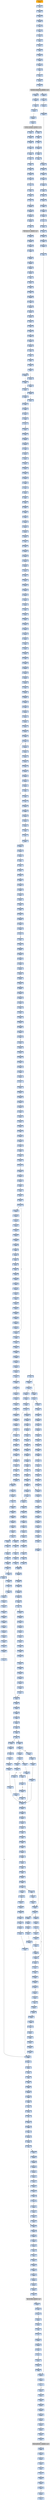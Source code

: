 strict digraph G {
	graph [bgcolor=transparent,
		name=G
	];
	node [color=lightsteelblue,
		fillcolor=lightsteelblue,
		shape=rectangle,
		style=filled
	];
	"0x00427276"	[label="0x00427276
je"];
	"0x00427389"	[label="0x00427389
movl"];
	"0x00427276" -> "0x00427389"	[color="#000000",
		label=T];
	"0x00427866"	[label="0x00427866
movb"];
	"0x00427869"	[label="0x00427869
movl"];
	"0x00427866" -> "0x00427869"	[color="#000000"];
	"0x00427001"	[color=lightgrey,
		fillcolor=orange,
		label="0x00427001
pusha"];
	"0x00427002"	[label="0x00427002
call"];
	"0x00427001" -> "0x00427002"	[color="#000000"];
	"0x004279c7"	[label="0x004279c7
movl"];
	"0x004279c9"	[label="0x004279c9
movl"];
	"0x004279c7" -> "0x004279c9"	[color="#000000"];
	"0x004271a8"	[label="0x004271a8
movl"];
	"0x004271ae"	[label="0x004271ae
orl"];
	"0x004271a8" -> "0x004271ae"	[color="#000000"];
	"0x0042797a"	[label="0x0042797a
andl"];
	"0x0042797f"	[label="0x0042797f
movl"];
	"0x0042797a" -> "0x0042797f"	[color="#000000"];
	"0x004270f1"	[label="0x004270f1
pushl"];
	"0x004270f7"	[label="0x004270f7
pushl"];
	"0x004270f1" -> "0x004270f7"	[color="#000000"];
	"0x00427056"	[label="0x00427056
movb"];
	"0x00427058"	[label="0x00427058
scasb"];
	"0x00427056" -> "0x00427058"	[color="#000000"];
	"0x00427a4e"	[label="0x00427a4e
jmp"];
	"0x00427a58"	[label="0x00427a58
movl"];
	"0x00427a4e" -> "0x00427a58"	[color="#000000"];
	"0x004279b0"	[label="0x004279b0
pushl"];
	"0x004279b1"	[label="0x004279b1
pushl"];
	"0x004279b0" -> "0x004279b1"	[color="#000000"];
	"0x00427ba2"	[label="0x00427ba2
leal"];
	"0x00427ba8"	[label="0x00427ba8
leal"];
	"0x00427ba2" -> "0x00427ba8"	[color="#000000"];
	"0x00427983"	[label="0x00427983
movl"];
	"0x00427986"	[label="0x00427986
xorl"];
	"0x00427983" -> "0x00427986"	[color="#000000"];
	"0x00427f70"	[label="0x00427f70
cmpl"];
	"0x00427f74"	[label="0x00427f74
jb"];
	"0x00427f70" -> "0x00427f74"	[color="#000000"];
	"0x0042788e"	[label="0x0042788e
movl"];
	"0x00427892"	[label="0x00427892
movl"];
	"0x0042788e" -> "0x00427892"	[color="#000000"];
	"0x00427ebc"	[label="0x00427ebc
andl"];
	"0x00427ec1"	[label="0x00427ec1
addl"];
	"0x00427ebc" -> "0x00427ec1"	[color="#000000"];
	"0x00427994"	[label="0x00427994
movl"];
	"0x00427996"	[label="0x00427996
movl"];
	"0x00427994" -> "0x00427996"	[color="#000000"];
	"0x0042793d"	[label="0x0042793d
jge"];
	"0x00427943"	[label="0x00427943
cmpl"];
	"0x0042793d" -> "0x00427943"	[color="#000000",
		label=F];
	"0x0042780a"	[label="0x0042780a
popl"];
	"0x0042780b"	[label="0x0042780b
popl"];
	"0x0042780a" -> "0x0042780b"	[color="#000000"];
	"0x004278c7"	[label="0x004278c7
addl"];
	"0x004278c9"	[label="0x004278c9
cmpl"];
	"0x004278c7" -> "0x004278c9"	[color="#000000"];
	"0x004277ad"	[label="0x004277ad
pushl"];
	"0x004277ae"	[label="0x004277ae
cmpl"];
	"0x004277ad" -> "0x004277ae"	[color="#000000"];
	"0x004279de"	[label="0x004279de
addl"];
	"0x004279e1"	[label="0x004279e1
movl"];
	"0x004279de" -> "0x004279e1"	[color="#000000"];
	"0x00427264"	[label="0x00427264
movl"];
	"0x00427269"	[label="0x00427269
movl"];
	"0x00427264" -> "0x00427269"	[color="#000000"];
	"0x00427042"	[label="0x00427042
movl"];
	"0x00427048"	[label="0x00427048
movl"];
	"0x00427042" -> "0x00427048"	[color="#000000"];
	"0x00427249"	[label="0x00427249
movl"];
	"0x0042724f"	[label="0x0042724f
orl"];
	"0x00427249" -> "0x0042724f"	[color="#000000"];
	"0x00427e65"	[label="0x00427e65
jae"];
	"0x00427e67"	[label="0x00427e67
movl"];
	"0x00427e65" -> "0x00427e67"	[color="#000000",
		label=F];
	"0x00427e6a"	[label="0x00427e6a
movl"];
	"0x00427e6d"	[label="0x00427e6d
movl"];
	"0x00427e6a" -> "0x00427e6d"	[color="#000000"];
	"0x004279d3"	[label="0x004279d3
andl"];
	"0x004279d9"	[label="0x004279d9
orl"];
	"0x004279d3" -> "0x004279d9"	[color="#000000"];
	"0x00427cb2"	[label="0x00427cb2
movb"];
	"0x00427cb9"	[label="0x00427cb9
xorl"];
	"0x00427cb2" -> "0x00427cb9"	[color="#000000"];
	"0x004277a7"	[label="0x004277a7
pushl"];
	"0x004277a8"	[label="0x004277a8
movl"];
	"0x004277a7" -> "0x004277a8"	[color="#000000"];
	"0x00427a3d"	[label="0x00427a3d
movl"];
	"0x00427a42"	[label="0x00427a42
jmp"];
	"0x00427a3d" -> "0x00427a42"	[color="#000000"];
	"0x004278d3"	[label="0x004278d3
jl"];
	"0x004278d5"	[label="0x004278d5
movl"];
	"0x004278d3" -> "0x004278d5"	[color="#000000",
		label=F];
	"0x00427922"	[label="0x00427922
movl"];
	"0x004278d3" -> "0x00427922"	[color="#000000",
		label=T];
	"0x00427155"	[label="0x00427155
jmp"];
	"0x0042715f"	[label="0x0042715f
movl"];
	"0x00427155" -> "0x0042715f"	[color="#000000"];
	"0x00427eee"	[label="0x00427eee
andl"];
	"0x00427ef3"	[label="0x00427ef3
shrl"];
	"0x00427eee" -> "0x00427ef3"	[color="#000000"];
	"0x00427a44"	[label="0x00427a44
cmpl"];
	"0x00427a47"	[label="0x00427a47
jae"];
	"0x00427a44" -> "0x00427a47"	[color="#000000"];
	"0x00427ee2"	[label="0x00427ee2
shrl"];
	"0x00427ee4"	[label="0x00427ee4
movl"];
	"0x00427ee2" -> "0x00427ee4"	[color="#000000"];
	"0x00427ea2"	[label="0x00427ea2
movl"];
	"0x00427ea5"	[label="0x00427ea5
movl"];
	"0x00427ea2" -> "0x00427ea5"	[color="#000000"];
	"0x00427cd4"	[label="0x00427cd4
movl"];
	"0x00427cda"	[label="0x00427cda
leal"];
	"0x00427cd4" -> "0x00427cda"	[color="#000000"];
	"0x00427416"	[label="0x00427416
jne"];
	"0x00427420"	[label="0x00427420
pushl"];
	"0x00427416" -> "0x00427420"	[color="#000000",
		label=T];
	"0x00427ede"	[label="0x00427ede
subl"];
	"0x00427ee0"	[label="0x00427ee0
addl"];
	"0x00427ede" -> "0x00427ee0"	[color="#000000"];
	"0x00427243"	[label="0x00427243
movl"];
	"0x00427243" -> "0x00427249"	[color="#000000"];
	"0x004277a5"	[label="0x004277a5
movl"];
	"0x004277a5" -> "0x004277a7"	[color="#000000"];
	"0x00427873"	[label="0x00427873
cmpl"];
	"0x00427875"	[label="0x00427875
movl"];
	"0x00427873" -> "0x00427875"	[color="#000000"];
	"0x00427e9c"	[label="0x00427e9c
cmpl"];
	"0x00427ea0"	[label="0x00427ea0
jb"];
	"0x00427e9c" -> "0x00427ea0"	[color="#000000"];
	"0x00427365"	[label="0x00427365
movl"];
	"0x00427367"	[label="0x00427367
addl"];
	"0x00427365" -> "0x00427367"	[color="#000000"];
	"0x00427015"	[label="0x00427015
movl"];
	"0x0042701a"	[label="0x0042701a
addl"];
	"0x00427015" -> "0x0042701a"	[color="#000000"];
	"0x004278f8"	[label="0x004278f8
movb"];
	"0x004278fa"	[label="0x004278fa
movl"];
	"0x004278f8" -> "0x004278fa"	[color="#000000"];
	"0x00427b59"	[label="0x00427b59
stosb"];
	"0x00427b5a"	[label="0x00427b5a
call"];
	"0x00427b59" -> "0x00427b5a"	[color="#000000"];
	"0x004277b9"	[label="0x004277b9
movl"];
	"0x004277bb"	[label="0x004277bb
movb"];
	"0x004277b9" -> "0x004277bb"	[color="#000000"];
	"0x004277eb"	[label="0x004277eb
movl"];
	"0x004277ee"	[label="0x004277ee
movl"];
	"0x004277eb" -> "0x004277ee"	[color="#000000"];
	"0x004272bb"	[label="0x004272bb
movl"];
	"0x004272be"	[label="0x004272be
addl"];
	"0x004272bb" -> "0x004272be"	[color="#000000"];
	"0x00427a77"	[label="0x00427a77
movl"];
	"0x00427a7d"	[label="0x00427a7d
popl"];
	"0x00427a77" -> "0x00427a7d"	[color="#000000"];
	"0x00427834"	[label="0x00427834
subl"];
	"0x0042783a"	[label="0x0042783a
pushl"];
	"0x00427834" -> "0x0042783a"	[color="#000000"];
	"0x00427b76"	[label="0x00427b76
call"];
	"0x004277a4"	[label="0x004277a4
pushl"];
	"0x00427b76" -> "0x004277a4"	[color="#000000"];
	"0x00427729"	[label="0x00427729
addl"];
	"0x0042772f"	[label="0x0042772f
ret"];
	"0x00427729" -> "0x0042772f"	[color="#000000"];
	"0x00427e34"	[label="0x00427e34
jb"];
	"0x00427e34" -> "0x00427e67"	[color="#000000",
		label=T];
	"0x00427e36"	[label="0x00427e36
movl"];
	"0x00427e34" -> "0x00427e36"	[color="#000000",
		label=F];
	"0x004278cf"	[label="0x004278cf
movl"];
	"0x004278cf" -> "0x004278d3"	[color="#000000"];
	"0x00427a85"	[label="0x00427a85
pushl"];
	"0x00427a86"	[label="0x00427a86
pushl"];
	"0x00427a85" -> "0x00427a86"	[color="#000000"];
	"0x00427ead"	[label="0x00427ead
incl"];
	"0x00427eae"	[label="0x00427eae
movb"];
	"0x00427ead" -> "0x00427eae"	[color="#000000"];
	"0x004277cb"	[label="0x004277cb
shll"];
	"0x004277ce"	[label="0x004277ce
andl"];
	"0x004277cb" -> "0x004277ce"	[color="#000000"];
	"0x00427d38"	[label="0x00427d38
movl"];
	"0x00427d3a"	[label="0x00427d3a
incl"];
	"0x00427d38" -> "0x00427d3a"	[color="#000000"];
	"0x00427871"	[label="0x00427871
incl"];
	"0x00427872"	[label="0x00427872
incl"];
	"0x00427871" -> "0x00427872"	[color="#000000"];
	"0x00427cc9"	[label="0x00427cc9
jb"];
	"0x00427ccb"	[label="0x00427ccb
jmp"];
	"0x00427cc9" -> "0x00427ccb"	[color="#000000",
		label=F];
	"0x004279f9"	[label="0x004279f9
subl"];
	"0x004279fb"	[label="0x004279fb
shrl"];
	"0x004279f9" -> "0x004279fb"	[color="#000000"];
	"0x00427a1b"	[label="0x00427a1b
jmp"];
	"0x00427a1b" -> "0x00427a58"	[color="#000000"];
	"0x004272aa"	[label="0x004272aa
testl"];
	"0x004272ac"	[label="0x004272ac
jne"];
	"0x004272aa" -> "0x004272ac"	[color="#000000"];
	"0x00427f51"	[label="0x00427f51
movl"];
	"0x00427f53"	[label="0x00427f53
cmpl"];
	"0x00427f51" -> "0x00427f53"	[color="#000000"];
	"0x00427eab"	[label="0x00427eab
movb"];
	"0x00427eab" -> "0x00427ead"	[color="#000000"];
	"0x00427112"	[label="0x00427112
movl"];
	"0x00427114"	[label="0x00427114
subl"];
	"0x00427112" -> "0x00427114"	[color="#000000"];
	"0x004276c8"	[label="0x004276c8
movl"];
	"0x004276cc"	[label="0x004276cc
subl"];
	"0x004276c8" -> "0x004276cc"	[color="#000000"];
	"0x004278f6"	[label="0x004278f6
movl"];
	"0x004278f6" -> "0x004278f8"	[color="#000000"];
	"0x00427a7e"	[label="0x00427a7e
popl"];
	"0x00427a7f"	[label="0x00427a7f
movl"];
	"0x00427a7e" -> "0x00427a7f"	[color="#000000"];
	"0x00427931"	[label="0x00427931
movl"];
	"0x00427935"	[label="0x00427935
movl"];
	"0x00427931" -> "0x00427935"	[color="#000000"];
	"0x00427ea8"	[label="0x00427ea8
shll"];
	"0x00427ea5" -> "0x00427ea8"	[color="#000000"];
	"0x00427a65"	[label="0x00427a65
movl"];
	"0x00427a6a"	[label="0x00427a6a
subl"];
	"0x00427a65" -> "0x00427a6a"	[color="#000000"];
	"0x004279b8"	[label="0x004279b8
cmpl"];
	"0x004279bc"	[label="0x004279bc
jb"];
	"0x004279b8" -> "0x004279bc"	[color="#000000"];
	"0x004279a4"	[label="0x004279a4
movb"];
	"0x004279a6"	[label="0x004279a6
popl"];
	"0x004279a4" -> "0x004279a6"	[color="#000000"];
	"0x00427a87"	[label="0x00427a87
movl"];
	"0x00427a86" -> "0x00427a87"	[color="#000000"];
	"0x004279ee"	[label="0x004279ee
movl"];
	"0x004279bc" -> "0x004279ee"	[color="#000000",
		label=T];
	"0x004279be"	[label="0x004279be
movl"];
	"0x004279bc" -> "0x004279be"	[color="#000000",
		label=F];
	"0x00427b63"	[label="0x00427b63
subl"];
	"0x00427b5a" -> "0x00427b63"	[color="#000000"];
	"0x00427a11"	[label="0x00427a11
shrl"];
	"0x00427a14"	[label="0x00427a14
xorl"];
	"0x00427a11" -> "0x00427a14"	[color="#000000"];
	"0x004278eb"	[label="0x004278eb
andl"];
	"0x004278f0"	[label="0x004278f0
subl"];
	"0x004278eb" -> "0x004278f0"	[color="#000000"];
	"0x00427993"	[label="0x00427993
incl"];
	"0x00427993" -> "0x00427994"	[color="#000000"];
	"0x00427251"	[label="0x00427251
je"];
	"0x00427251" -> "0x00427264"	[color="#000000",
		label=T];
	"0x004279db"	[label="0x004279db
movl"];
	"0x004279db" -> "0x004279de"	[color="#000000"];
	"0x00427882"	[label="0x00427882
movl"];
	"0x00427885"	[label="0x00427885
movl"];
	"0x00427882" -> "0x00427885"	[color="#000000"];
	"0x004277e8"	[label="0x004277e8
movl"];
	"0x004277e8" -> "0x004277eb"	[color="#000000"];
	"0x0042771a"	[label="0x0042771a
jne"];
	"0x00427726"	[label="0x00427726
movl"];
	"0x0042771a" -> "0x00427726"	[color="#000000",
		label=T];
	"0x00427aa3"	[label="0x00427aa3
movl"];
	"0x00427aa8"	[label="0x00427aa8
addl"];
	"0x00427aa3" -> "0x00427aa8"	[color="#000000"];
	"0x00427e4c"	[label="0x00427e4c
movl"];
	"0x00427e50"	[label="0x00427e50
andl"];
	"0x00427e4c" -> "0x00427e50"	[color="#000000"];
	"0x004279f1"	[label="0x004279f1
movl"];
	"0x004279ee" -> "0x004279f1"	[color="#000000"];
	"0x004272c0"	[label="0x004272c0
addl"];
	"0x004272be" -> "0x004272c0"	[color="#000000"];
	"0x004272b3"	[label="0x004272b3
addl"];
	"0x004272b9"	[label="0x004272b9
movl"];
	"0x004272b3" -> "0x004272b9"	[color="#000000"];
	"0x00427cbb"	[label="0x00427cbb
cmpb"];
	"0x00427cc3"	[label="0x00427cc3
jne"];
	"0x00427cbb" -> "0x00427cc3"	[color="#000000"];
	"0x004277db"	[label="0x004277db
movl"];
	"0x004277de"	[label="0x004277de
movl"];
	"0x004277db" -> "0x004277de"	[color="#000000"];
	"0x0042739a"	[label="0x0042739a
pushl"];
	"0x0042739d"	[label="0x0042739d
pushl"];
	"0x0042739a" -> "0x0042739d"	[color="#000000"];
	"0x00427b3d"	[label="0x00427b3d
movl"];
	"0x00427b43"	[label="0x00427b43
movl"];
	"0x00427b3d" -> "0x00427b43"	[color="#000000"];
	"0x004270eb"	[label="0x004270eb
addl"];
	"0x004270eb" -> "0x004270f1"	[color="#000000"];
	"0x00427964"	[label="0x00427964
jbe"];
	"0x00427966"	[label="0x00427966
movl"];
	"0x00427964" -> "0x00427966"	[color="#000000",
		label=F];
	"0x00427b1e"	[label="0x00427b1e
movl"];
	"0x00427b24"	[label="0x00427b24
movl"];
	"0x00427b1e" -> "0x00427b24"	[color="#000000"];
	"0x00427274"	[label="0x00427274
testl"];
	"0x00427274" -> "0x00427276"	[color="#000000"];
	"0x00427904"	[label="0x00427904
shll"];
	"0x00427907"	[label="0x00427907
movw"];
	"0x00427904" -> "0x00427907"	[color="#000000"];
	"0x004278e9"	[label="0x004278e9
movl"];
	"0x004278e9" -> "0x004278eb"	[color="#000000"];
	"0x00427718"	[label="0x00427718
testb"];
	"0x00427718" -> "0x0042771a"	[color="#000000"];
	"0x00427e3f"	[label="0x00427e3f
movb"];
	"0x00427e41"	[label="0x00427e41
incl"];
	"0x00427e3f" -> "0x00427e41"	[color="#000000"];
	"0x00427a22"	[label="0x00427a22
cmpl"];
	"0x00427a25"	[label="0x00427a25
sbbl"];
	"0x00427a22" -> "0x00427a25"	[color="#000000"];
	"0x004279ad"	[label="0x004279ad
ret"];
	"0x00427ca3"	[label="0x00427ca3
testb"];
	"0x004279ad" -> "0x00427ca3"	[color="#000000"];
	"0x00427bb4"	[label="0x00427bb4
testb"];
	"0x004279ad" -> "0x00427bb4"	[color="#000000"];
	"0x00427f43"	[label="0x00427f43
movl"];
	"0x00427f45"	[label="0x00427f45
jae"];
	"0x00427f43" -> "0x00427f45"	[color="#000000"];
	"0x00427a89"	[label="0x00427a89
xorl"];
	"0x00427a8b"	[label="0x00427a8b
xorl"];
	"0x00427a89" -> "0x00427a8b"	[color="#000000"];
	"0x0042705f"	[label="0x0042705f
leal"];
	"0x00427062"	[label="0x00427062
jmp"];
	"0x0042705f" -> "0x00427062"	[color="#000000"];
	"0x00427af9"	[label="0x00427af9
addl"];
	"0x00427afe"	[label="0x00427afe
popl"];
	"0x00427af9" -> "0x00427afe"	[color="#000000"];
	"0x00427abc"	[label="0x00427abc
pushl"];
	"0x00427abd"	[label="0x00427abd
pushl"];
	"0x00427abc" -> "0x00427abd"	[color="#000000"];
	"0x0042737b"	[label="0x0042737b
addl"];
	"0x0042737e"	[label="0x0042737e
movl"];
	"0x0042737b" -> "0x0042737e"	[color="#000000"];
	"0x004278c1"	[label="0x004278c1
movl"];
	"0x004278c4"	[label="0x004278c4
movl"];
	"0x004278c1" -> "0x004278c4"	[color="#000000"];
	"0x00427ec4"	[label="0x00427ec4
orl"];
	"0x00427ec6"	[label="0x00427ec6
movl"];
	"0x00427ec4" -> "0x00427ec6"	[color="#000000"];
	"0x00427e72"	[label="0x00427e72
subl"];
	"0x00427e6d" -> "0x00427e72"	[color="#000000"];
	"0x004277b3"	[label="0x004277b3
pushl"];
	"0x004277b4"	[label="0x004277b4
movl"];
	"0x004277b3" -> "0x004277b4"	[color="#000000"];
	"0x004272ee"	[label="0x004272ee
testl"];
	"0x004272f0"	[label="0x004272f0
popl"];
	"0x004272ee" -> "0x004272f0"	[color="#000000"];
	"0x00427f49"	[label="0x00427f49
subl"];
	"0x00427f4b"	[label="0x00427f4b
incl"];
	"0x00427f49" -> "0x00427f4b"	[color="#000000"];
	"0x00427a6c"	[label="0x00427a6c
subl"];
	"0x00427a6e"	[label="0x00427a6e
popl"];
	"0x00427a6c" -> "0x00427a6e"	[color="#000000"];
	"0x00427397"	[label="0x00427397
pushl"];
	"0x00427398"	[label="0x00427398
pushl"];
	"0x00427397" -> "0x00427398"	[color="#000000"];
	"0x00427ef5"	[label="0x00427ef5
addl"];
	"0x00427ef7"	[label="0x00427ef7
cmpl"];
	"0x00427ef5" -> "0x00427ef7"	[color="#000000"];
	"0x004279fd"	[label="0x004279fd
movl"];
	"0x004279fb" -> "0x004279fd"	[color="#000000"];
	"0x00427169"	[label="0x00427169
movl"];
	"0x0042716f"	[label="0x0042716f
sarl"];
	"0x00427169" -> "0x0042716f"	[color="#000000"];
	"0x00427e31"	[label="0x00427e31
cmpl"];
	"0x00427e31" -> "0x00427e34"	[color="#000000"];
	"0x00427f3e"	[label="0x00427f3e
leal"];
	"0x00427f41"	[label="0x00427f41
cmpl"];
	"0x00427f3e" -> "0x00427f41"	[color="#000000"];
	"0x00427161"	[label="0x00427161
movl"];
	"0x0042715f" -> "0x00427161"	[color="#000000"];
	"0x00427059"	[label="0x00427059
jne"];
	"0x00427058" -> "0x00427059"	[color="#000000"];
	"0x00427a36"	[label="0x00427a36
jmp"];
	"0x00427a36" -> "0x00427a58"	[color="#000000"];
	"0x00427e67" -> "0x00427e6a"	[color="#000000"];
	"0x00427877"	[label="0x00427877
jb"];
	"0x00427875" -> "0x00427877"	[color="#000000"];
	"0x0042799c"	[label="0x0042799c
incl"];
	"0x00427996" -> "0x0042799c"	[color="#000000"];
	"0x0042708d"	[label="0x0042708d
movl"];
	"0x00427093"	[label="0x00427093
orl"];
	"0x0042708d" -> "0x00427093"	[color="#000000"];
	"0x004279e4"	[label="0x004279e4
movl"];
	"0x004279e6"	[label="0x004279e6
movl"];
	"0x004279e4" -> "0x004279e6"	[color="#000000"];
	"0x00427a27"	[label="0x00427a27
addl"];
	"0x00427a25" -> "0x00427a27"	[color="#000000"];
	"0x004270e2"	[label="0x004270e2
movl"];
	"0x004270e8"	[label="0x004270e8
pushl"];
	"0x004270e2" -> "0x004270e8"	[color="#000000"];
	"0x00427970"	[label="0x00427970
testb"];
	"0x00427972"	[label="0x00427972
je"];
	"0x00427970" -> "0x00427972"	[color="#000000"];
	"0x00427e62"	[label="0x00427e62
movl"];
	"0x00427e62" -> "0x00427e65"	[color="#000000"];
	"0x00427900"	[label="0x00427900
movl"];
	"0x00427900" -> "0x00427904"	[color="#000000"];
	"0x004278ad"	[label="0x004278ad
cmpl"];
	"0x004278b3"	[label="0x004278b3
movl"];
	"0x004278ad" -> "0x004278b3"	[color="#000000"];
	"0x00427ca5"	[label="0x00427ca5
jne"];
	"0x00427ca5" -> "0x00427cb2"	[color="#000000",
		label=T];
	"0x0042796d"	[label="0x0042796d
movb"];
	"0x00427966" -> "0x0042796d"	[color="#000000"];
	"0x004277c7"	[label="0x004277c7
movl"];
	"0x004277c7" -> "0x004277cb"	[color="#000000"];
	"0x00427f37"	[label="0x00427f37
movl"];
	"0x00427f39"	[label="0x00427f39
movl"];
	"0x00427f37" -> "0x00427f39"	[color="#000000"];
	"0x00427bc7"	[label="0x00427bc7
call"];
	"0x00427bc7" -> "0x004279b0"	[color="#000000"];
	"0x004279a3"	[label="0x004279a3
popl"];
	"0x004279a3" -> "0x004279a4"	[color="#000000"];
	"0x004278fe"	[label="0x004278fe
movl"];
	"0x004278fa" -> "0x004278fe"	[color="#000000"];
	"0x004271c8"	[label="0x004271c8
je"];
	"0x004271c8" -> "0x00427243"	[color="#000000",
		label=T];
	"0x00427813"	[label="0x00427813
movl"];
	"0x00427817"	[label="0x00427817
movl"];
	"0x00427813" -> "0x00427817"	[color="#000000"];
	"0x00427384"	[label="0x00427384
jmp"];
	"0x0042737e" -> "0x00427384"	[color="#000000"];
	"0x00427373"	[label="0x00427373
movl"];
	"0x00427375"	[label="0x00427375
movl"];
	"0x00427373" -> "0x00427375"	[color="#000000"];
	"0x00427cde"	[label="0x00427cde
movl"];
	"0x00427cda" -> "0x00427cde"	[color="#000000"];
	"0x0042700a"	[label="0x0042700a
popl"];
	"0x0042700b"	[label="0x0042700b
incl"];
	"0x0042700a" -> "0x0042700b"	[color="#000000"];
	"0x004270e9"	[label="0x004270e9
movl"];
	"0x004270e9" -> "0x004270eb"	[color="#000000"];
	"0x00427398" -> "0x0042739a"	[color="#000000"];
	"0x0042799d"	[label="0x0042799d
cmpl"];
	"0x0042799f"	[label="0x0042799f
jb"];
	"0x0042799d" -> "0x0042799f"	[color="#000000"];
	"0x00427b37"	[label="0x00427b37
movl"];
	"0x00427b37" -> "0x00427b3d"	[color="#000000"];
	"0x00427d3b"	[label="0x00427d3b
incl"];
	"0x00427d3a" -> "0x00427d3b"	[color="#000000"];
	"0x00427a6f"	[label="0x00427a6f
shrl"];
	"0x00427a71"	[label="0x00427a71
movl"];
	"0x00427a6f" -> "0x00427a71"	[color="#000000"];
	"0x00427aaf"	[label="0x00427aaf
incl"];
	"0x00427ab0"	[label="0x00427ab0
cmpl"];
	"0x00427aaf" -> "0x00427ab0"	[color="#000000"];
	"0x00427f16"	[label="0x00427f16
movl"];
	"0x00427f1c"	[label="0x00427f1c
movl"];
	"0x00427f16" -> "0x00427f1c"	[color="#000000"];
	"0x00427f55"	[label="0x00427f55
jb"];
	"0x00427f57"	[label="0x00427f57
movl"];
	"0x00427f55" -> "0x00427f57"	[color="#000000",
		label=F];
	"0x00427a62"	[label="0x00427a62
movl"];
	"0x00427a62" -> "0x00427a65"	[color="#000000"];
	"0x00427014"	[label="0x00427014
popl"];
	"0x00427014" -> "0x00427015"	[color="#000000"];
	"0x004277c4"	[label="0x004277c4
movl"];
	"0x004277c4" -> "0x004277c7"	[color="#000000"];
	"0x004278fe" -> "0x00427900"	[color="#000000"];
	"0x00427806"	[label="0x00427806
popl"];
	"0x00427807"	[label="0x00427807
movl"];
	"0x00427806" -> "0x00427807"	[color="#000000"];
	"0x0042740c"	[label="0x0042740c
popl"];
	"0x0042740d"	[label="0x0042740d
orl"];
	"0x0042740c" -> "0x0042740d"	[color="#000000"];
	"0x00427a00"	[label="0x00427a00
andl"];
	"0x00427a05"	[label="0x00427a05
cmpl"];
	"0x00427a00" -> "0x00427a05"	[color="#000000"];
	"0x00427972" -> "0x00427996"	[color="#000000",
		label=T];
	"0x00427974"	[label="0x00427974
movl"];
	"0x00427972" -> "0x00427974"	[color="#000000",
		label=F];
	"0x00427b06"	[label="0x00427b06
movl"];
	"0x00427b08"	[label="0x00427b08
movl"];
	"0x00427b06" -> "0x00427b08"	[color="#000000"];
	"0x004270bc"	[label="0x004270bc
pushl"];
	"0x004270be"	[label="0x004270be
call"];
	"0x004270bc" -> "0x004270be"	[color="#000000"];
	"0x004270b0"	[label="0x004270b0
pushl"];
	"0x004270b2"	[label="0x004270b2
pushl"];
	"0x004270b0" -> "0x004270b2"	[color="#000000"];
	"0x00427840"	[label="0x00427840
movl"];
	"0x00427845"	[label="0x00427845
movl"];
	"0x00427840" -> "0x00427845"	[color="#000000"];
	"0x004277c2"	[label="0x004277c2
movl"];
	"0x004277c2" -> "0x004277c4"	[color="#000000"];
	"0x004270b7"	[label="0x004270b7
pushl"];
	"0x004270b7" -> "0x004270bc"	[color="#000000"];
	"0x00427aab"	[label="0x00427aab
shll"];
	"0x00427aad"	[label="0x00427aad
addl"];
	"0x00427aab" -> "0x00427aad"	[color="#000000"];
	"0x00427ce3"	[label="0x00427ce3
repz"];
	"0x00427ce5"	[label="0x00427ce5
popl"];
	"0x00427ce3" -> "0x00427ce5"	[color="#000000"];
	"0x00427ab9"	[label="0x00427ab9
leal"];
	"0x00427ab9" -> "0x00427abc"	[color="#000000"];
	"0x004277a8" -> "0x004277ad"	[color="#000000"];
	"0x00427e97"	[label="0x00427e97
leal"];
	"0x00427e9a"	[label="0x00427e9a
jmp"];
	"0x00427e97" -> "0x00427e9a"	[color="#000000"];
	"0x00427e78"	[label="0x00427e78
movl"];
	"0x00427e7d"	[label="0x00427e7d
movl"];
	"0x00427e78" -> "0x00427e7d"	[color="#000000"];
	"0x00427926"	[label="0x00427926
addl"];
	"0x00427929"	[label="0x00427929
incl"];
	"0x00427926" -> "0x00427929"	[color="#000000"];
	"0x00427f81"	[label="0x00427f81
popl"];
	"0x00427f82"	[label="0x00427f82
popl"];
	"0x00427f81" -> "0x00427f82"	[color="#000000"];
	"0x00427e55"	[label="0x00427e55
addl"];
	"0x00427e58"	[label="0x00427e58
orl"];
	"0x00427e55" -> "0x00427e58"	[color="#000000"];
	"0x00427d34"	[label="0x00427d34
movl"];
	"0x00427d36"	[label="0x00427d36
movb"];
	"0x00427d34" -> "0x00427d36"	[color="#000000"];
	"0x00427e20"	[label="0x00427e20
testb"];
	"0x00427e22"	[label="0x00427e22
movl"];
	"0x00427e20" -> "0x00427e22"	[color="#000000"];
	"0x00427002" -> "0x0042700a"	[color="#000000"];
	"0x00427d32"	[label="0x00427d32
jae"];
	"0x00427d32" -> "0x00427d34"	[color="#000000",
		label=F];
	"0x00427826"	[label="0x00427826
movl"];
	"0x0042782c"	[label="0x0042782c
addl"];
	"0x00427826" -> "0x0042782c"	[color="#000000"];
	"0x00427831"	[label="0x00427831
ret"];
	"0x00427af1"	[label="0x00427af1
movl"];
	"0x00427831" -> "0x00427af1"	[color="#000000"];
	"0x00427a75"	[label="0x00427a75
addl"];
	"0x00427a75" -> "0x00427a77"	[color="#000000"];
	"0x004277fd"	[label="0x004277fd
andl"];
	"0x00427802"	[label="0x00427802
shrl"];
	"0x004277fd" -> "0x00427802"	[color="#000000"];
	"0x00427d36" -> "0x00427d38"	[color="#000000"];
	"0x004278d8"	[label="0x004278d8
movl"];
	"0x004278dc"	[label="0x004278dc
movl"];
	"0x004278d8" -> "0x004278dc"	[color="#000000"];
	"0x00427a82"	[label="0x00427a82
popl"];
	"0x00427a7f" -> "0x00427a82"	[color="#000000"];
	"0x0042792e"	[label="0x0042792e
cmpl"];
	"0x0042792e" -> "0x00427931"	[color="#000000"];
	"0x0042736e"	[label="0x0042736e
jmp"];
	"0x004272a2"	[label="0x004272a2
movl"];
	"0x0042736e" -> "0x004272a2"	[color="#000000"];
	"0x00427f47"	[label="0x00427f47
movl"];
	"0x00427f45" -> "0x00427f47"	[color="#000000",
		label=F];
	"0x00427f86"	[label="0x00427f86
addl"];
	"0x00427f89"	[label="0x00427f89
ret"];
	"0x00427f86" -> "0x00427f89"	[color="#000000"];
	"0x00427eb5"	[label="0x00427eb5
movl"];
	"0x00427eb8"	[label="0x00427eb8
movl"];
	"0x00427eb5" -> "0x00427eb8"	[color="#000000"];
	"0x004276eb"	[label="0x004276eb
pushl"];
	"0x004276ec"	[label="0x004276ec
leal"];
	"0x004276eb" -> "0x004276ec"	[color="#000000"];
	"0x004278c4" -> "0x004278c7"	[color="#000000"];
	"0x00427aad" -> "0x00427aaf"	[color="#000000"];
	"0x00427e2e"	[label="0x00427e2e
leal"];
	"0x00427e2e" -> "0x00427e31"	[color="#000000"];
	"0x0042792a"	[label="0x0042792a
decl"];
	"0x00427929" -> "0x0042792a"	[color="#000000"];
	"0x004279c0"	[label="0x004279c0
movb"];
	"0x004279be" -> "0x004279c0"	[color="#000000"];
	"0x00427a7d" -> "0x00427a7e"	[color="#000000"];
	"0x00427918"	[label="0x00427918
repz"];
	"0x0042791a"	[label="0x0042791a
movl"];
	"0x00427918" -> "0x0042791a"	[color="#000000"];
	"0x004279ec"	[label="0x004279ec
jae"];
	"0x004279ec" -> "0x004279ee"	[color="#000000",
		label=F];
	"0x00427405"	[label="0x00427405
pushl"];
	"0x00427406"	[label="0x00427406
addl"];
	"0x00427405" -> "0x00427406"	[color="#000000"];
	"0x00427b0c"	[label="0x00427b0c
pushl"];
	"0x00427b08" -> "0x00427b0c"	[color="#000000"];
	"0x00427f25"	[label="0x00427f25
movl"];
	"0x00427f2b"	[label="0x00427f2b
movl"];
	"0x00427f25" -> "0x00427f2b"	[color="#000000"];
	"0x00427b9d"	[label="0x00427b9d
cmpl"];
	"0x00427ba0"	[label="0x00427ba0
jb"];
	"0x00427b9d" -> "0x00427ba0"	[color="#000000"];
	"0x00427a9b"	[label="0x00427a9b
movb"];
	"0x00427aa2"	[label="0x00427aa2
popl"];
	"0x00427a9b" -> "0x00427aa2"	[color="#000000"];
	"0x00427e74"	[label="0x00427e74
addl"];
	"0x00427e76"	[label="0x00427e76
shrl"];
	"0x00427e74" -> "0x00427e76"	[color="#000000"];
	"0x00427e24"	[label="0x00427e24
je"];
	"0x00427e22" -> "0x00427e24"	[color="#000000"];
	"0x00427183"	[label="0x00427183
pushl"];
	"0x00427189"	[label="0x00427189
call"];
	"0x00427183" -> "0x00427189"	[color="#000000"];
	"0x00427f22"	[label="0x00427f22
leal"];
	"0x00427f22" -> "0x00427f25"	[color="#000000"];
	"0x0042700e"	[label="0x0042700e
call"];
	"0x0042700e" -> "0x00427014"	[color="#000000"];
	"0x00427b4f"	[label="0x00427b4f
movl"];
	"0x00427b55"	[label="0x00427b55
repz"];
	"0x00427b4f" -> "0x00427b55"	[color="#000000"];
	"0x00427e2b"	[label="0x00427e2b
movl"];
	"0x00427e2b" -> "0x00427e2e"	[color="#000000"];
	"0x0042799c" -> "0x0042799d"	[color="#000000"];
	"0x004277e5"	[label="0x004277e5
jae"];
	"0x004277e7"	[label="0x004277e7
popl"];
	"0x004277e5" -> "0x004277e7"	[color="#000000",
		label=F];
	"0x00427af8"	[label="0x00427af8
popl"];
	"0x00427af8" -> "0x00427af9"	[color="#000000"];
	"0x00427bc3"	[label="0x00427bc3
xorl"];
	"0x00427bc5"	[label="0x00427bc5
movl"];
	"0x00427bc3" -> "0x00427bc5"	[color="#000000"];
	"0x004270fa"	[label="0x004270fa
pushl"];
	"0x004270f7" -> "0x004270fa"	[color="#000000"];
	"0x0042785e"	[label="0x0042785e
movl"];
	"0x00427862"	[label="0x00427862
jbe"];
	"0x0042785e" -> "0x00427862"	[color="#000000"];
	"0x004276ea"	[label="0x004276ea
pushl"];
	"0x004276ea" -> "0x004276eb"	[color="#000000"];
	"0x0042780c"	[label="0x0042780c
ret"];
	"0x00427b98"	[label="0x00427b98
movb"];
	"0x0042780c" -> "0x00427b98"	[color="#000000"];
	"0x00427172"	[label="0x00427172
repz"];
	"0x00427174"	[label="0x00427174
movl"];
	"0x00427172" -> "0x00427174"	[color="#000000"];
	"0x00427095"	[label="0x00427095
je"];
	"0x004270a1"	[label="0x004270a1
leal"];
	"0x00427095" -> "0x004270a1"	[color="#000000",
		label=T];
	"0x00427853"	[label="0x00427853
repz"];
	"0x00427855"	[label="0x00427855
movl"];
	"0x00427853" -> "0x00427855"	[color="#000000"];
	"0x00427b49"	[label="0x00427b49
movl"];
	"0x00427b43" -> "0x00427b49"	[color="#000000"];
	"0x0042798f"	[label="0x0042798f
leal"];
	"0x0042798f" -> "0x00427993"	[color="#000000"];
	"0x004276d7"	[label="0x004276d7
call"];
	"0x00427a84"	[label="0x00427a84
pushl"];
	"0x004276d7" -> "0x00427a84"	[color="#000000"];
	"0x004271ba"	[label="0x004271ba
movl"];
	"0x004271c0"	[label="0x004271c0
movl"];
	"0x004271ba" -> "0x004271c0"	[color="#000000"];
	"0x0042726f"	[label="0x0042726f
addl"];
	"0x00427271"	[label="0x00427271
movl"];
	"0x0042726f" -> "0x00427271"	[color="#000000"];
	"0x0042784b"	[label="0x0042784b
xorl"];
	"0x00427845" -> "0x0042784b"	[color="#000000"];
	"0x004279e9"	[label="0x004279e9
cmpl"];
	"0x004279e9" -> "0x004279ec"	[color="#000000"];
	"0x004278a1"	[label="0x004278a1
movl"];
	"0x004278a5"	[label="0x004278a5
movl"];
	"0x004278a1" -> "0x004278a5"	[color="#000000"];
	"0x0042704d"	[label="0x0042704d
pushl"];
	"0x0042704e"	[label="0x0042704e
pushl"];
	"0x0042704d" -> "0x0042704e"	[color="#000000"];
	"0x00427f41" -> "0x00427f43"	[color="#000000"];
	"0x00427111"	[label="0x00427111
pushl"];
	"0x00427111" -> "0x00427112"	[color="#000000"];
	VIRTUALALLOC_KERNEL32_DLL	[color=lightgrey,
		fillcolor=lightgrey,
		label="VIRTUALALLOC_KERNEL32_DLL
VIRTUALALLOC-KERNEL32-DLL"];
	"0x004270be" -> VIRTUALALLOC_KERNEL32_DLL	[color="#000000"];
	"0x004278cc"	[label="0x004278cc
movl"];
	"0x004278cc" -> "0x004278cf"	[color="#000000"];
	"0x0042700c"	[label="0x0042700c
pushl"];
	"0x0042700d"	[label="0x0042700d
ret"];
	"0x0042700c" -> "0x0042700d"	[color="#000000"];
	"0x00427289"	[label="0x00427289
jne"];
	"0x00427292"	[label="0x00427292
movl"];
	"0x00427289" -> "0x00427292"	[color="#000000",
		label=T];
	"0x004277bd"	[label="0x004277bd
incl"];
	"0x004277bb" -> "0x004277bd"	[color="#000000"];
	"0x004271c6"	[label="0x004271c6
subl"];
	"0x004271c6" -> "0x004271c8"	[color="#000000"];
	"0x00427f53" -> "0x00427f55"	[color="#000000"];
	"0x00427b6d"	[label="0x00427b6d
pushl"];
	"0x00427b6e"	[label="0x00427b6e
leal"];
	"0x00427b6d" -> "0x00427b6e"	[color="#000000"];
	"0x00427e39"	[label="0x00427e39
movl"];
	"0x00427e3c"	[label="0x00427e3c
shll"];
	"0x00427e39" -> "0x00427e3c"	[color="#000000"];
	"0x00427e95"	[label="0x00427e95
addl"];
	"0x00427e95" -> "0x00427e97"	[color="#000000"];
	"0x004276f0"	[label="0x004276f0
call"];
	"0x004276ec" -> "0x004276f0"	[color="#000000"];
	"0x00427a2a"	[label="0x00427a2a
jmp"];
	"0x00427a2a" -> "0x00427a58"	[color="#000000"];
	VIRTUALFREE_KERNEL32_DLL	[color=lightgrey,
		fillcolor=lightgrey,
		label="VIRTUALFREE_KERNEL32_DLL
VIRTUALFREE-KERNEL32-DLL"];
	"0x00427189" -> VIRTUALFREE_KERNEL32_DLL	[color="#000000"];
	"0x00427a83"	[label="0x00427a83
ret"];
	"0x00427a83" -> "0x00427e95"	[color="#000000"];
	"0x00427d2d"	[label="0x00427d2d
cmpl"];
	"0x00427a83" -> "0x00427d2d"	[color="#000000"];
	"0x0042781d"	[label="0x0042781d
movl"];
	"0x00427817" -> "0x0042781d"	[color="#000000"];
	"0x00427a71" -> "0x00427a75"	[color="#000000"];
	"0x00427939"	[label="0x00427939
movl"];
	"0x00427935" -> "0x00427939"	[color="#000000"];
	"0x00427b0f"	[label="0x00427b0f
leal"];
	"0x00427b12"	[label="0x00427b12
movl"];
	"0x00427b0f" -> "0x00427b12"	[color="#000000"];
	"0x004277e3"	[label="0x004277e3
cmpl"];
	"0x004277e3" -> "0x004277e5"	[color="#000000"];
	"0x00427e29"	[label="0x00427e29
jb"];
	"0x00427e29" -> "0x00427e9c"	[color="#000000",
		label=T];
	"0x00427e29" -> "0x00427e2b"	[color="#000000",
		label=F];
	"0x004277be"	[label="0x004277be
movb"];
	"0x004277be" -> "0x004277c2"	[color="#000000"];
	"0x00427bb6"	[label="0x00427bb6
jne"];
	"0x00427bb6" -> "0x00427bc3"	[color="#000000",
		label=T];
	"0x00427396"	[label="0x00427396
pushl"];
	"0x00427396" -> "0x00427397"	[color="#000000"];
	"0x00427b6c"	[label="0x00427b6c
pushl"];
	"0x00427b6c" -> "0x00427b6d"	[color="#000000"];
	"0x0042711f"	[label="0x0042711f
orl"];
	"0x00427121"	[label="0x00427121
je"];
	"0x0042711f" -> "0x00427121"	[color="#000000"];
	"0x00427efa"	[label="0x00427efa
jae"];
	"0x00427efa" -> "0x00427f16"	[color="#000000",
		label=T];
	"0x00427efc"	[label="0x00427efc
movl"];
	"0x00427efa" -> "0x00427efc"	[color="#000000",
		label=F];
	"0x004277f2"	[label="0x004277f2
subl"];
	"0x004277ee" -> "0x004277f2"	[color="#000000"];
	"0x004279c2"	[label="0x004279c2
incl"];
	"0x004279c0" -> "0x004279c2"	[color="#000000"];
	"0x0042710f"	[label="0x0042710f
pushl"];
	"0x00427110"	[label="0x00427110
pushl"];
	"0x0042710f" -> "0x00427110"	[color="#000000"];
	"0x0042783b"	[label="0x0042783b
pushl"];
	"0x0042783c"	[label="0x0042783c
pushl"];
	"0x0042783b" -> "0x0042783c"	[color="#000000"];
	"0x00427415"	[label="0x00427415
popa"];
	"0x00427415" -> "0x00427416"	[color="#000000"];
	"0x00427b02"	[label="0x00427b02
movl"];
	"0x00427b02" -> "0x00427b06"	[color="#000000"];
	"0x004277d6"	[label="0x004277d6
movl"];
	"0x004277d9"	[label="0x004277d9
addl"];
	"0x004277d6" -> "0x004277d9"	[color="#000000"];
	"0x00427a16"	[label="0x00427a16
movb"];
	"0x00427a19"	[label="0x00427a19
movl"];
	"0x00427a16" -> "0x00427a19"	[color="#000000"];
	"0x004279d0"	[label="0x004279d0
shll"];
	"0x004279d0" -> "0x004279d3"	[color="#000000"];
	"0x004272b1"	[label="0x004272b1
addl"];
	"0x004272b1" -> "0x004272b3"	[color="#000000"];
	"0x00427ca3" -> "0x00427ca5"	[color="#000000"];
	"0x00427ccd"	[label="0x00427ccd
movb"];
	"0x00427ccd" -> "0x00427cd4"	[color="#000000"];
	"0x004270a7"	[label="0x004270a7
cmpl"];
	"0x004270a1" -> "0x004270a7"	[color="#000000"];
	"0x00427e82"	[label="0x00427e82
andl"];
	"0x00427e88"	[label="0x00427e88
shrl"];
	"0x00427e82" -> "0x00427e88"	[color="#000000"];
	"0x00427f61"	[label="0x00427f61
movl"];
	"0x00427f63"	[label="0x00427f63
jmp"];
	"0x00427f61" -> "0x00427f63"	[color="#000000"];
	"0x00427f4c"	[label="0x00427f4c
movb"];
	"0x00427f4b" -> "0x00427f4c"	[color="#000000"];
	"0x00427ac2"	[label="0x00427ac2
call"];
	"0x00427abd" -> "0x00427ac2"	[color="#000000"];
	"0x00427eb8" -> "0x00427ebc"	[color="#000000"];
	"0x0042787e"	[label="0x0042787e
movl"];
	"0x0042787e" -> "0x00427882"	[color="#000000"];
	"0x00427e90"	[label="0x00427e90
call"];
	"0x00427e90" -> "0x004279b0"	[color="#000000"];
	"0x00427af7"	[label="0x00427af7
popl"];
	"0x00427af7" -> "0x00427af8"	[color="#000000"];
	"0x00427ee9"	[label="0x00427ee9
movl"];
	"0x00427eec"	[label="0x00427eec
subl"];
	"0x00427ee9" -> "0x00427eec"	[color="#000000"];
	"0x00427101"	[label="0x00427101
movb"];
	"0x0042772f" -> "0x00427101"	[color="#000000"];
	"0x004271b0"	[label="0x004271b0
je"];
	"0x004271ae" -> "0x004271b0"	[color="#000000"];
	"0x00427d3c"	[label="0x00427d3c
movl"];
	"0x00427d3b" -> "0x00427d3c"	[color="#000000"];
	"0x00427bad"	[label="0x00427bad
movl"];
	"0x00427baf"	[label="0x00427baf
call"];
	"0x00427bad" -> "0x00427baf"	[color="#000000"];
	"0x00427ed3"	[label="0x00427ed3
movl"];
	"0x00427ed6"	[label="0x00427ed6
movl"];
	"0x00427ed3" -> "0x00427ed6"	[color="#000000"];
	"0x00427a2c"	[label="0x00427a2c
cmpl"];
	"0x00427a2f"	[label="0x00427a2f
jae"];
	"0x00427a2c" -> "0x00427a2f"	[color="#000000"];
	"0x00427ceb"	[label="0x00427ceb
addl"];
	"0x00427cf1"	[label="0x00427cf1
ret"];
	"0x00427ceb" -> "0x00427cf1"	[color="#000000"];
	"0x00427035"	[label="0x00427035
leal"];
	"0x0042703b"	[label="0x0042703b
pushl"];
	"0x00427035" -> "0x0042703b"	[color="#000000"];
	"0x0042796d" -> "0x00427970"	[color="#000000"];
	"0x00427af1" -> "0x00427af7"	[color="#000000"];
	"0x00427823"	[label="0x00427823
leal"];
	"0x00427823" -> "0x00427826"	[color="#000000"];
	"0x00427eec" -> "0x00427eee"	[color="#000000"];
	"0x00427a93"	[label="0x00427a93
movl"];
	"0x00427a95"	[label="0x00427a95
pushl"];
	"0x00427a93" -> "0x00427a95"	[color="#000000"];
	"0x0042790d"	[label="0x0042790d
repz"];
	"0x0042790f"	[label="0x0042790f
movl"];
	"0x0042790d" -> "0x0042790f"	[color="#000000"];
	"0x004279b6"	[label="0x004279b6
movl"];
	"0x004279b6" -> "0x004279b8"	[color="#000000"];
	"0x00427378"	[label="0x00427378
movl"];
	"0x00427375" -> "0x00427378"	[color="#000000"];
	"0x00427b71"	[label="0x00427b71
pushl"];
	"0x00427b6e" -> "0x00427b71"	[color="#000000"];
	"0x0042786d"	[label="0x0042786d
leal"];
	"0x00427869" -> "0x0042786d"	[color="#000000"];
	"0x00427b49" -> "0x00427b4f"	[color="#000000"];
	"0x00427e72" -> "0x00427e74"	[color="#000000"];
	"0x00427a20"	[label="0x00427a20
jae"];
	"0x00427a20" -> "0x00427a22"	[color="#000000",
		label=F];
	"0x00427a20" -> "0x00427a2c"	[color="#000000",
		label=T];
	"0x0042785c"	[label="0x0042785c
cmpl"];
	"0x0042785c" -> "0x0042785e"	[color="#000000"];
	"0x00427a5d"	[label="0x00427a5d
addl"];
	"0x00427a5f"	[label="0x00427a5f
movl"];
	"0x00427a5d" -> "0x00427a5f"	[color="#000000"];
	"0x00427ea8" -> "0x00427eab"	[color="#000000"];
	"0x00427888"	[label="0x00427888
movl"];
	"0x00427885" -> "0x00427888"	[color="#000000"];
	"0x00427d3e"	[label="0x00427d3e
movl"];
	"0x00427d42"	[label="0x00427d42
jmp"];
	"0x00427d3e" -> "0x00427d42"	[color="#000000"];
	"0x00427a09"	[label="0x00427a09
movl"];
	"0x00427a0f"	[label="0x00427a0f
movl"];
	"0x00427a09" -> "0x00427a0f"	[color="#000000"];
	"0x00427aff"	[label="0x00427aff
ret"];
	"0x004276dc"	[label="0x004276dc
movl"];
	"0x00427aff" -> "0x004276dc"	[color="#000000"];
	VIRTUALPROTECT_KERNEL32_DLL	[color=lightgrey,
		fillcolor=lightgrey,
		label="VIRTUALPROTECT_KERNEL32_DLL
VIRTUALPROTECT-KERNEL32-DLL"];
	"0x004273ff"	[label="0x004273ff
popl"];
	VIRTUALPROTECT_KERNEL32_DLL -> "0x004273ff"	[color="#000000"];
	"0x004278a9"	[label="0x004278a9
shll"];
	"0x004278a5" -> "0x004278a9"	[color="#000000"];
	"0x00427d42" -> "0x00427f70"	[color="#000000"];
	"0x00427a96"	[label="0x00427a96
call"];
	"0x00427cf2"	[label="0x00427cf2
call"];
	"0x00427a96" -> "0x00427cf2"	[color="#000000"];
	"0x004276d2"	[label="0x004276d2
leal"];
	"0x004276d6"	[label="0x004276d6
pushl"];
	"0x004276d2" -> "0x004276d6"	[color="#000000"];
	"0x00427e50" -> "0x00427e55"	[color="#000000"];
	"0x004279b2"	[label="0x004279b2
pushl"];
	"0x004279b3"	[label="0x004279b3
movl"];
	"0x004279b2" -> "0x004279b3"	[color="#000000"];
	"0x004279f4"	[label="0x004279f4
movl"];
	"0x004279f1" -> "0x004279f4"	[color="#000000"];
	"0x004278ab"	[label="0x004278ab
addl"];
	"0x004278ab" -> "0x004278ad"	[color="#000000"];
	"0x004277bd" -> "0x004277be"	[color="#000000"];
	"0x0042786d" -> "0x00427871"	[color="#000000"];
	"0x00427988"	[label="0x00427988
movb"];
	"0x00427986" -> "0x00427988"	[color="#000000"];
	"0x00427cf8"	[label="0x00427cf8
popl"];
	"0x00427cf9"	[label="0x00427cf9
subl"];
	"0x00427cf8" -> "0x00427cf9"	[color="#000000"];
	"0x00427ec1" -> "0x00427ec4"	[color="#000000"];
	"0x0042782c" -> "0x00427831"	[color="#000000"];
	"0x004272c6"	[label="0x004272c6
testl"];
	"0x004272c8"	[label="0x004272c8
je"];
	"0x004272c6" -> "0x004272c8"	[color="#000000"];
	"0x00427f5b"	[label="0x00427f5b
addl"];
	"0x00427f57" -> "0x00427f5b"	[color="#000000"];
	"0x0042704a"	[label="0x0042704a
leal"];
	"0x00427048" -> "0x0042704a"	[color="#000000"];
	"0x00427f5d"	[label="0x00427f5d
movl"];
	"0x00427f5d" -> "0x00427f61"	[color="#000000"];
	"0x0042739e"	[label="0x0042739e
call"];
	"0x0042739e" -> VIRTUALPROTECT_KERNEL32_DLL	[color="#000000"];
	"0x00427949"	[label="0x00427949
je"];
	"0x00427943" -> "0x00427949"	[color="#000000"];
	"0x00427e49"	[label="0x00427e49
movl"];
	"0x00427e49" -> "0x00427e4c"	[color="#000000"];
	"0x004270aa"	[label="0x004270aa
je"];
	"0x004270a7" -> "0x004270aa"	[color="#000000"];
	GETPROCADDRESS_KERNEL32_DLL	[color=lightgrey,
		fillcolor=lightgrey,
		label="GETPROCADDRESS_KERNEL32_DLL
GETPROCADDRESS-KERNEL32-DLL"];
	GETPROCADDRESS_KERNEL32_DLL -> "0x004272ee"	[color="#000000"];
	"0x00427055"	[label="0x00427055
stosl"];
	GETPROCADDRESS_KERNEL32_DLL -> "0x00427055"	[color="#000000"];
	"0x00427f3d"	[label="0x00427f3d
incl"];
	"0x00427f3d" -> "0x00427f3e"	[color="#000000"];
	"0x00427ea0" -> "0x00427ea2"	[color="#000000",
		label=F];
	"0x00427ea0" -> "0x00427ed3"	[color="#000000",
		label=T];
	"0x004278b7"	[label="0x004278b7
ja"];
	"0x004278bd"	[label="0x004278bd
movl"];
	"0x004278b7" -> "0x004278bd"	[color="#000000",
		label=F];
	"0x00427a07"	[label="0x00427a07
jae"];
	"0x00427a07" -> "0x00427a09"	[color="#000000",
		label=F];
	"0x00427a1d"	[label="0x00427a1d
cmpl"];
	"0x00427a07" -> "0x00427a1d"	[color="#000000",
		label=T];
	"0x00427008"	[label="0x00427008
jmp"];
	"0x00427008" -> "0x0042700e"	[color="#000000"];
	"0x00427a8d"	[label="0x00427a8d
leal"];
	"0x00427a8b" -> "0x00427a8d"	[color="#000000"];
	"0x00427a0f" -> "0x00427a11"	[color="#000000"];
	"0x00427176"	[label="0x00427176
andl"];
	"0x00427174" -> "0x00427176"	[color="#000000"];
	"0x00427cff"	[label="0x00427cff
ret"];
	"0x00427cf9" -> "0x00427cff"	[color="#000000"];
	"0x004272ac" -> "0x004272b1"	[color="#000000",
		label=T];
	"0x004279b5"	[label="0x004279b5
pushl"];
	"0x004279b5" -> "0x004279b6"	[color="#000000"];
	VIRTUALALLOC_KERNEL32_DLL -> "0x004270e2"	[color="#000000"];
	"0x00427e24" -> "0x00427e9c"	[color="#000000",
		label=T];
	"0x00427e26"	[label="0x00427e26
cmpl"];
	"0x00427e24" -> "0x00427e26"	[color="#000000",
		label=F];
	"0x0042789a"	[label="0x0042789a
movl"];
	"0x00427892" -> "0x0042789a"	[color="#000000"];
	"0x00427f0d"	[label="0x00427f0d
movl"];
	"0x00427f14"	[label="0x00427f14
jmp"];
	"0x00427f0d" -> "0x00427f14"	[color="#000000"];
	"0x00427ba0" -> "0x00427ba2"	[color="#000000",
		label=F];
	"0x004277a4" -> "0x004277a5"	[color="#000000"];
	"0x00427939" -> "0x0042793d"	[color="#000000"];
	"0x0042790a"	[label="0x0042790a
shrl"];
	"0x0042790a" -> "0x0042790d"	[color="#000000"];
	"0x0042798b"	[label="0x0042798b
movl"];
	"0x0042798b" -> "0x0042798f"	[color="#000000"];
	"0x00427e80"	[label="0x00427e80
subl"];
	"0x00427e7d" -> "0x00427e80"	[color="#000000"];
	"0x004272a8"	[label="0x004272a8
movl"];
	"0x004272a8" -> "0x004272aa"	[color="#000000"];
	"0x00427029"	[label="0x00427029
movl"];
	"0x0042702f"	[label="0x0042702f
jne"];
	"0x00427029" -> "0x0042702f"	[color="#000000"];
	"0x004272f1"	[label="0x004272f1
jne"];
	"0x004272f1" -> "0x00427365"	[color="#000000",
		label=T];
	VIRTUALFREE_KERNEL32_DLL -> "0x004271a8"	[color="#000000"];
	"0x004278e0"	[label="0x004278e0
movl"];
	"0x004278e6"	[label="0x004278e6
shrl"];
	"0x004278e0" -> "0x004278e6"	[color="#000000"];
	"0x00427f1c" -> "0x00427f22"	[color="#000000"];
	"0x004277f4"	[label="0x004277f4
shrl"];
	"0x004277f6"	[label="0x004277f6
movl"];
	"0x004277f4" -> "0x004277f6"	[color="#000000"];
	"0x0042717c"	[label="0x0042717c
pushl"];
	"0x00427181"	[label="0x00427181
pushl"];
	"0x0042717c" -> "0x00427181"	[color="#000000"];
	"0x00427a5a"	[label="0x00427a5a
movl"];
	"0x00427a58" -> "0x00427a5a"	[color="#000000"];
	"0x00427aa2" -> "0x00427aa3"	[color="#000000"];
	"0x004270e8" -> "0x004270e9"	[color="#000000"];
	"0x00427a31"	[label="0x00427a31
movl"];
	"0x00427a31" -> "0x00427a36"	[color="#000000"];
	"0x004276d6" -> "0x004276d7"	[color="#000000"];
	"0x004277d4"	[label="0x004277d4
orl"];
	"0x004277d4" -> "0x004277d6"	[color="#000000"];
	"0x00427394"	[label="0x00427394
pushl"];
	"0x00427395"	[label="0x00427395
pushl"];
	"0x00427394" -> "0x00427395"	[color="#000000"];
	"0x00427960"	[label="0x00427960
xorl"];
	"0x00427962"	[label="0x00427962
testl"];
	"0x00427960" -> "0x00427962"	[color="#000000"];
	"0x00427f05"	[label="0x00427f05
je"];
	"0x00427f05" -> "0x00427f37"	[color="#000000",
		label=T];
	"0x00427f07"	[label="0x00427f07
movl"];
	"0x00427f05" -> "0x00427f07"	[color="#000000",
		label=F];
	"0x0042783d"	[label="0x0042783d
movl"];
	"0x0042783f"	[label="0x0042783f
pushl"];
	"0x0042783d" -> "0x0042783f"	[color="#000000"];
	"0x00427108"	[label="0x00427108
incb"];
	"0x0042710e"	[label="0x0042710e
pushl"];
	"0x00427108" -> "0x0042710e"	[color="#000000"];
	"0x004279a7"	[label="0x004279a7
addl"];
	"0x004279a6" -> "0x004279a7"	[color="#000000"];
	"0x00427b74"	[label="0x00427b74
movl"];
	"0x00427b74" -> "0x00427b76"	[color="#000000"];
	"0x00427aa8" -> "0x00427aab"	[color="#000000"];
	"0x00427a5f" -> "0x00427a62"	[color="#000000"];
	"0x00427e36" -> "0x00427e39"	[color="#000000"];
	"0x00427153"	[label="0x00427153
popl"];
	"0x00427154"	[label="0x00427154
popl"];
	"0x00427153" -> "0x00427154"	[color="#000000"];
	"0x00427eb2"	[label="0x00427eb2
movl"];
	"0x00427eae" -> "0x00427eb2"	[color="#000000"];
	"0x00427cde" -> "0x00427ce3"	[color="#000000"];
	"0x0042792b"	[label="0x0042792b
addl"];
	"0x0042792a" -> "0x0042792b"	[color="#000000"];
	"0x00427b57"	[label="0x00427b57
movl"];
	"0x00427b57" -> "0x00427b59"	[color="#000000"];
	"0x00427cf2" -> "0x00427cf8"	[color="#000000"];
	"0x0042716f" -> "0x00427172"	[color="#000000"];
	"0x004277e0"	[label="0x004277e0
movl"];
	"0x004277de" -> "0x004277e0"	[color="#000000"];
	"0x004277b1"	[label="0x004277b1
jb"];
	"0x004277b1" -> "0x004277e8"	[color="#000000",
		label=T];
	"0x004277b1" -> "0x004277b3"	[color="#000000",
		label=F];
	"0x00427ed1"	[label="0x00427ed1
jae"];
	"0x00427ed1" -> "0x00427ed3"	[color="#000000",
		label=F];
	"0x00427093" -> "0x00427095"	[color="#000000"];
	"0x00427e46"	[label="0x00427e46
movl"];
	"0x00427e46" -> "0x00427e49"	[color="#000000"];
	"0x00427b2a"	[label="0x00427b2a
movl"];
	"0x00427b24" -> "0x00427b2a"	[color="#000000"];
	"0x00427f31"	[label="0x00427f31
movl"];
	"0x00427f2b" -> "0x00427f31"	[color="#000000"];
	"0x00427962" -> "0x00427964"	[color="#000000"];
	"0x00427151"	[label="0x00427151
popl"];
	"0x00427152"	[label="0x00427152
popl"];
	"0x00427151" -> "0x00427152"	[color="#000000"];
	"0x00427b30"	[label="0x00427b30
xorl"];
	"0x00427b32"	[label="0x00427b32
movl"];
	"0x00427b30" -> "0x00427b32"	[color="#000000"];
	"0x00427ed9"	[label="0x00427ed9
movl"];
	"0x00427ed6" -> "0x00427ed9"	[color="#000000"];
	"0x00427f4e"	[label="0x00427f4e
movb"];
	"0x00427f4e" -> "0x00427f51"	[color="#000000"];
	"0x00427425"	[label="0x00427425
ret"];
	"0x00427420" -> "0x00427425"	[color="#000000"];
	"0x00427b9c"	[label="0x00427b9c
incl"];
	"0x00427b98" -> "0x00427b9c"	[color="#000000"];
	"0x00427b72"	[label="0x00427b72
pushl"];
	"0x00427b71" -> "0x00427b72"	[color="#000000"];
	"0x0042739d" -> "0x0042739e"	[color="#000000"];
	"0x00427cc5"	[label="0x00427cc5
incl"];
	"0x00427cc6"	[label="0x00427cc6
cmpl"];
	"0x00427cc5" -> "0x00427cc6"	[color="#000000"];
	"0x0042738f"	[label="0x0042738f
movl"];
	"0x00427392"	[label="0x00427392
addl"];
	"0x0042738f" -> "0x00427392"	[color="#000000"];
	"0x00427a6a" -> "0x00427a6c"	[color="#000000"];
	"0x004278a9" -> "0x004278ab"	[color="#000000"];
	"0x00427384" -> "0x00427271"	[color="#000000"];
	"0x00427b6a"	[label="0x00427b6a
movl"];
	"0x00427b6a" -> "0x00427b6c"	[color="#000000"];
	"0x00427163"	[label="0x00427163
addl"];
	"0x00427161" -> "0x00427163"	[color="#000000"];
	"0x004271b0" -> "0x004271ba"	[color="#000000",
		label=T];
	"0x004279a1"	[label="0x004279a1
popl"];
	"0x004279a2"	[label="0x004279a2
popl"];
	"0x004279a1" -> "0x004279a2"	[color="#000000"];
	"0x00427f6c"	[label="0x00427f6c
testb"];
	"0x00427cf1" -> "0x00427f6c"	[color="#000000"];
	"0x00427ece"	[label="0x00427ece
movl"];
	"0x00427ece" -> "0x00427ed1"	[color="#000000"];
	"0x004279e6" -> "0x004279e9"	[color="#000000"];
	"0x0042795a"	[label="0x0042795a
movl"];
	"0x00427949" -> "0x0042795a"	[color="#000000",
		label=T];
	"0x004270fb"	[label="0x004270fb
pushl"];
	"0x004270fa" -> "0x004270fb"	[color="#000000"];
	"0x00427b1b"	[label="0x00427b1b
movl"];
	"0x00427b1b" -> "0x00427b1e"	[color="#000000"];
	"0x00427f07" -> "0x00427f0d"	[color="#000000"];
	"0x0042717b"	[label="0x0042717b
popl"];
	"0x0042717b" -> "0x0042717c"	[color="#000000"];
	"0x00427ecb"	[label="0x00427ecb
movl"];
	"0x00427ecb" -> "0x00427ece"	[color="#000000"];
	"0x004270fc"	[label="0x004270fc
call"];
	"0x004270fc" -> "0x004276c8"	[color="#000000"];
	"0x00427a49"	[label="0x00427a49
movl"];
	"0x00427a49" -> "0x00427a4e"	[color="#000000"];
	"0x00427afe" -> "0x00427aff"	[color="#000000"];
	"0x004272a2" -> "0x004272a8"	[color="#000000"];
	"0x00427a3b"	[label="0x00427a3b
jae"];
	"0x00427a3b" -> "0x00427a3d"	[color="#000000",
		label=F];
	"0x00427a3b" -> "0x00427a44"	[color="#000000",
		label=T];
	"0x00427e42"	[label="0x00427e42
movb"];
	"0x00427e42" -> "0x00427e46"	[color="#000000"];
	"0x004279b3" -> "0x004279b5"	[color="#000000"];
	"0x0042702f" -> "0x00427035"	[color="#000000",
		label=F];
	"0x00427ee4" -> "0x00427ee9"	[color="#000000"];
	"0x004278f2"	[label="0x004278f2
addl"];
	"0x004278f4"	[label="0x004278f4
movb"];
	"0x004278f2" -> "0x004278f4"	[color="#000000"];
	"0x00427152" -> "0x00427153"	[color="#000000"];
	"0x00427974" -> "0x0042797a"	[color="#000000"];
	"0x00427ee0" -> "0x00427ee2"	[color="#000000"];
	"0x00427879"	[label="0x00427879
movl"];
	"0x00427879" -> "0x0042787e"	[color="#000000"];
	"0x00427106"	[label="0x00427106
jne"];
	"0x00427106" -> "0x00427155"	[color="#000000",
		label=T];
	"0x00427106" -> "0x00427108"	[color="#000000",
		label=F];
	"0x004278b3" -> "0x004278b7"	[color="#000000"];
	"0x00427f4c" -> "0x00427f4e"	[color="#000000"];
	"0x00427a2f" -> "0x00427a31"	[color="#000000",
		label=F];
	"0x00427a38"	[label="0x00427a38
cmpl"];
	"0x00427a2f" -> "0x00427a38"	[color="#000000",
		label=T];
	"0x00427a05" -> "0x00427a07"	[color="#000000"];
	"0x00427298"	[label="0x00427298
movl"];
	"0x00427292" -> "0x00427298"	[color="#000000"];
	"0x00427f80"	[label="0x00427f80
popl"];
	"0x00427f80" -> "0x00427f81"	[color="#000000"];
	"0x0042788c"	[label="0x0042788c
xorl"];
	"0x0042788c" -> "0x0042788e"	[color="#000000"];
	"0x0042789e"	[label="0x0042789e
leal"];
	"0x0042789a" -> "0x0042789e"	[color="#000000"];
	"0x00427f89" -> "0x00427718"	[color="#000000"];
	"0x0042704a" -> "0x0042704d"	[color="#000000"];
	"0x004278e6" -> "0x004278e9"	[color="#000000"];
	"0x004271c0" -> "0x004271c6"	[color="#000000"];
	"0x00427e5f"	[label="0x00427e5f
movl"];
	"0x00427e5f" -> "0x00427e62"	[color="#000000"];
	"0x00427a42" -> "0x00427a58"	[color="#000000"];
	"0x0042701c"	[label="0x0042701c
subl"];
	"0x0042701a" -> "0x0042701c"	[color="#000000"];
	"0x0042792b" -> "0x0042792e"	[color="#000000"];
	"0x004279a7" -> "0x004279ad"	[color="#000000"];
	"0x0042795a" -> "0x00427960"	[color="#000000"];
	"0x0042789e" -> "0x004278a1"	[color="#000000"];
	"0x00427d2d" -> "0x00427d32"	[color="#000000"];
	"0x004278c9" -> "0x004278cc"	[color="#000000"];
	GETMODULEHANDLEA_KERNEL32_DLL	[color=lightgrey,
		fillcolor=lightgrey,
		label="GETMODULEHANDLEA_KERNEL32_DLL
GETMODULEHANDLEA-KERNEL32-DLL"];
	GETMODULEHANDLEA_KERNEL32_DLL -> "0x00427042"	[color="#000000"];
	"0x00427287"	[label="0x00427287
testl"];
	GETMODULEHANDLEA_KERNEL32_DLL -> "0x00427287"	[color="#000000"];
	"0x0042740f"	[label="0x0042740f
movl"];
	"0x0042740f" -> "0x00427415"	[color="#000000"];
	"0x0042799f" -> "0x004279a1"	[color="#000000",
		label=F];
	"0x0042705d"	[label="0x0042705d
jne"];
	"0x0042705d" -> "0x0042705f"	[color="#000000",
		label=F];
	"0x00427bc5" -> "0x00427bc7"	[color="#000000"];
	"0x00427a87" -> "0x00427a89"	[color="#000000"];
	"0x00427117"	[label="0x00427117
movl"];
	"0x0042711d"	[label="0x0042711d
xorl"];
	"0x00427117" -> "0x0042711d"	[color="#000000"];
	"0x00427298" -> "0x004272a2"	[color="#000000"];
	"0x00427ce6"	[label="0x00427ce6
popl"];
	"0x00427ce5" -> "0x00427ce6"	[color="#000000"];
	"0x004277e0" -> "0x004277e3"	[color="#000000"];
	"0x00427114" -> "0x00427117"	[color="#000000"];
	"0x00427726" -> "0x00427729"	[color="#000000"];
	"0x004279a2" -> "0x004279a3"	[color="#000000"];
	"0x00427a8d" -> "0x00427a93"	[color="#000000"];
	"0x0042724f" -> "0x00427251"	[color="#000000"];
	"0x00427851"	[label="0x00427851
xorl"];
	"0x00427851" -> "0x00427853"	[color="#000000"];
	"0x00427cff" -> "0x00427a9b"	[color="#000000"];
	"0x00427e18"	[label="0x00427e18
movb"];
	"0x00427cff" -> "0x00427e18"	[color="#000000"];
	"0x00427cea"	[label="0x00427cea
popl"];
	"0x00427cea" -> "0x00427ceb"	[color="#000000"];
	"0x0042740d" -> "0x0042740f"	[color="#000000"];
	"0x00427ec8"	[label="0x00427ec8
cmpl"];
	"0x00427ec8" -> "0x00427ecb"	[color="#000000"];
	"0x00427cc3" -> "0x00427ccd"	[color="#000000",
		label=T];
	"0x00427cc3" -> "0x00427cc5"	[color="#000000",
		label=F];
	"0x00427872" -> "0x00427873"	[color="#000000"];
	"0x00427ed9" -> "0x00427ede"	[color="#000000"];
	"0x00427271" -> "0x00427274"	[color="#000000"];
	"0x004279fd" -> "0x00427a00"	[color="#000000"];
	"0x00427f31" -> "0x00427f37"	[color="#000000"];
	"0x00427181" -> "0x00427183"	[color="#000000"];
	"0x0042797f" -> "0x00427983"	[color="#000000"];
	"0x00427cc6" -> "0x00427cc9"	[color="#000000"];
	"0x00427f83"	[label="0x00427f83
movb"];
	"0x00427f82" -> "0x00427f83"	[color="#000000"];
	"0x00427400"	[label="0x00427400
movl"];
	"0x004273ff" -> "0x00427400"	[color="#000000"];
	"0x004278f0" -> "0x004278f2"	[color="#000000"];
	"0x00427154" -> "0x00427155"	[color="#000000"];
	"0x00427e80" -> "0x00427e82"	[color="#000000"];
	"0x004278bd" -> "0x004278c1"	[color="#000000"];
	"0x004276f0" -> "0x00427b02"	[color="#000000"];
	"0x00427a38" -> "0x00427a3b"	[color="#000000"];
	"0x004276cc" -> "0x004276d2"	[color="#000000"];
	"0x00427e8a"	[label="0x00427e8a
leal"];
	"0x00427e88" -> "0x00427e8a"	[color="#000000"];
	"0x00427b14"	[label="0x00427b14
movl"];
	"0x00427b12" -> "0x00427b14"	[color="#000000"];
	"0x004277ae" -> "0x004277b1"	[color="#000000"];
	"0x0042781d" -> "0x00427823"	[color="#000000"];
	"0x00427b0d"	[label="0x00427b0d
movl"];
	"0x00427b0d" -> "0x00427b0f"	[color="#000000"];
	"0x004279e1" -> "0x004279e4"	[color="#000000"];
	"0x004272c0" -> "0x004272c6"	[color="#000000"];
	"0x00427ec6" -> "0x00427ec8"	[color="#000000"];
	"0x0042710e" -> "0x0042710f"	[color="#000000"];
	"0x0042705b"	[label="0x0042705b
cmpb"];
	"0x0042705b" -> "0x0042705d"	[color="#000000"];
	"0x00427d3c" -> "0x00427d3e"	[color="#000000"];
	"0x00427ab5"	[label="0x00427ab5
movl"];
	"0x00427ab5" -> "0x00427ab9"	[color="#000000"];
	"0x00427389" -> "0x0042738f"	[color="#000000"];
	"0x00427e1f"	[label="0x00427e1f
popl"];
	"0x00427e1f" -> "0x00427e20"	[color="#000000"];
	"0x00427a27" -> "0x00427a2a"	[color="#000000"];
	"0x00427163" -> "0x00427169"	[color="#000000"];
	"0x004278dc" -> "0x004278e0"	[color="#000000"];
	"0x004276e3"	[label="0x004276e3
movl"];
	"0x004276e3" -> "0x004276ea"	[color="#000000"];
	"0x00427864"	[label="0x00427864
xorl"];
	"0x00427862" -> "0x00427864"	[color="#000000",
		label=F];
	"0x0042784d"	[label="0x0042784d
leal"];
	"0x0042784b" -> "0x0042784d"	[color="#000000"];
	"0x004277e7" -> "0x004277e8"	[color="#000000"];
	"0x00427392" -> "0x00427394"	[color="#000000"];
	"0x00427ef7" -> "0x00427efa"	[color="#000000"];
	"0x004277fb"	[label="0x004277fb
subl"];
	"0x004277f6" -> "0x004277fb"	[color="#000000"];
	"0x00427ab3"	[label="0x00427ab3
jb"];
	"0x00427ab3" -> "0x00427ab5"	[color="#000000",
		label=F];
	"0x00427988" -> "0x0042798b"	[color="#000000"];
	"0x00427a1d" -> "0x00427a20"	[color="#000000"];
	"0x00427f14" -> "0x00427f31"	[color="#000000"];
	"0x00427179"	[label="0x00427179
repz"];
	"0x00427179" -> "0x0042717b"	[color="#000000"];
	"0x004279cc"	[label="0x004279cc
movl"];
	"0x004279cc" -> "0x004279d0"	[color="#000000"];
	"0x00427907" -> "0x0042790a"	[color="#000000"];
	"0x00427f85"	[label="0x00427f85
popl"];
	"0x00427f83" -> "0x00427f85"	[color="#000000"];
	"0x0042791e"	[label="0x0042791e
movl"];
	"0x0042791a" -> "0x0042791e"	[color="#000000"];
	"0x00427367" -> "0x0042736e"	[color="#000000"];
	"0x00427ab0" -> "0x00427ab3"	[color="#000000"];
	"0x00427e8a" -> "0x00427e90"	[color="#000000"];
	"0x00427ce7"	[label="0x00427ce7
popl"];
	"0x00427ce8"	[label="0x00427ce8
movb"];
	"0x00427ce7" -> "0x00427ce8"	[color="#000000"];
	"0x00427915"	[label="0x00427915
andl"];
	"0x00427915" -> "0x00427918"	[color="#000000"];
	"0x004272b9" -> "0x004272bb"	[color="#000000"];
	"0x00427b32" -> "0x00427b37"	[color="#000000"];
	"0x00427ef3" -> "0x00427ef5"	[color="#000000"];
	"0x004270fb" -> "0x004270fc"	[color="#000000"];
	"0x00427f5b" -> "0x00427f5d"	[color="#000000"];
	"0x00427e5c"	[label="0x00427e5c
cmpl"];
	"0x00427e5c" -> "0x00427e5f"	[color="#000000"];
	"0x0042780f"	[label="0x0042780f
movl"];
	"0x0042780f" -> "0x00427813"	[color="#000000"];
	"0x0042783a" -> "0x0042783b"	[color="#000000"];
	"0x004272c8" -> "0x00427373"	[color="#000000",
		label=T];
	"0x0042783f" -> "0x00427840"	[color="#000000"];
	"0x0042791e" -> "0x00427922"	[color="#000000"];
	"0x00427a6e" -> "0x00427a6f"	[color="#000000"];
	"0x00427103"	[label="0x00427103
cmpb"];
	"0x00427103" -> "0x00427106"	[color="#000000"];
	"0x00427022"	[label="0x00427022
cmpl"];
	"0x0042701c" -> "0x00427022"	[color="#000000"];
	"0x00427ccb" -> "0x00427cd4"	[color="#000000"];
	"0x00427855" -> "0x0042785c"	[color="#000000"];
	"0x00427b69"	[label="0x00427b69
pushl"];
	"0x00427b63" -> "0x00427b69"	[color="#000000"];
	"0x00427121" -> "0x00427151"	[color="#000000",
		label=T];
	"0x004270aa" -> "0x004270b0"	[color="#000000",
		label=F];
	"0x004270b2" -> "0x004270b7"	[color="#000000"];
	"0x004277fb" -> "0x004277fd"	[color="#000000"];
	"0x004277f2" -> "0x004277f4"	[color="#000000"];
	"0x00427062" -> "0x0042708d"	[color="#000000"];
	"0x00427e9a" -> "0x00427ef7"	[color="#000000"];
	"0x00427bb4" -> "0x00427bb6"	[color="#000000"];
	"0x004279c3"	[label="0x004279c3
movb"];
	"0x004279c2" -> "0x004279c3"	[color="#000000"];
	"0x00427807" -> "0x0042780a"	[color="#000000"];
	"0x004277b4" -> "0x004277b9"	[color="#000000"];
	"0x00427ac2" -> "0x0042780f"	[color="#000000"];
	"0x00427022" -> "0x00427029"	[color="#000000"];
	"0x00427b9c" -> "0x00427b9d"	[color="#000000"];
	"0x004279c9" -> "0x004279cc"	[color="#000000"];
	"0x0042704f"	[label="0x0042704f
call"];
	"0x0042704e" -> "0x0042704f"	[color="#000000"];
	"0x00427406" -> "0x0042740c"	[color="#000000"];
	"0x00427e41" -> "0x00427e42"	[color="#000000"];
	"0x00427f39" -> "0x00427f3d"	[color="#000000"];
	"0x00427378" -> "0x0042737b"	[color="#000000"];
	"0x00427176" -> "0x00427179"	[color="#000000"];
	"0x00427f63" -> "0x00427f70"	[color="#000000"];
	"0x00427ce6" -> "0x00427ce7"	[color="#000000"];
	"0x0042784d" -> "0x00427851"	[color="#000000"];
	"0x00427a19" -> "0x00427a1b"	[color="#000000"];
	"0x0042783c" -> "0x0042783d"	[color="#000000"];
	"0x00427395" -> "0x00427396"	[color="#000000"];
	"0x00427b72" -> "0x00427b74"	[color="#000000"];
	"0x00427059" -> "0x0042705b"	[color="#000000",
		label=F];
	"0x00427e3c" -> "0x00427e3f"	[color="#000000"];
	"0x00427804"	[label="0x00427804
addl"];
	"0x00427802" -> "0x00427804"	[color="#000000"];
	"0x00427f03"	[label="0x00427f03
testl"];
	"0x00427f03" -> "0x00427f05"	[color="#000000"];
	"0x0042711d" -> "0x0042711f"	[color="#000000"];
	"0x00427f7a"	[label="0x00427f7a
movl"];
	"0x00427f74" -> "0x00427f7a"	[color="#000000",
		label=F];
	"0x00427e5a"	[label="0x00427e5a
movl"];
	"0x00427e58" -> "0x00427e5a"	[color="#000000"];
	"0x00427efc" -> "0x00427f03"	[color="#000000"];
	"0x00427269" -> "0x0042726f"	[color="#000000"];
	"0x00427804" -> "0x00427806"	[color="#000000"];
	"0x004279c3" -> "0x004279c7"	[color="#000000"];
	"0x00427a82" -> "0x00427a83"	[color="#000000"];
	"0x0042780b" -> "0x0042780c"	[color="#000000"];
	"0x00427a14" -> "0x00427a16"	[color="#000000"];
	"0x00427bac"	[label="0x00427bac
pushl"];
	"0x00427bac" -> "0x00427bad"	[color="#000000"];
	"0x004277ce" -> "0x004277d4"	[color="#000000"];
	"0x0042703c"	[label="0x0042703c
call"];
	"0x0042703b" -> "0x0042703c"	[color="#000000"];
	"0x004279f4" -> "0x004279f9"	[color="#000000"];
	"0x00427055" -> "0x00427056"	[color="#000000"];
	"0x00427400" -> "0x00427405"	[color="#000000"];
	"0x00427baf" -> "0x00427834"	[color="#000000"];
	"0x0042703c" -> GETMODULEHANDLEA_KERNEL32_DLL	[color="#000000"];
	"0x0042700d" -> "0x00427008"	[color="#000000"];
	"0x00427e18" -> "0x00427e1f"	[color="#000000"];
	"0x00427ba8" -> "0x00427bac"	[color="#000000"];
	"0x00427f6e"	[label="0x00427f6e
je"];
	"0x00427f6c" -> "0x00427f6e"	[color="#000000"];
	"0x0042704f" -> GETPROCADDRESS_KERNEL32_DLL	[color="#000000"];
	"0x00427b0c" -> "0x00427b0d"	[color="#000000"];
	"0x00427911"	[label="0x00427911
movl"];
	"0x00427911" -> "0x00427915"	[color="#000000"];
	"0x0042790f" -> "0x00427911"	[color="#000000"];
	"0x00427cb9" -> "0x00427cbb"	[color="#000000"];
	"0x00427a84" -> "0x00427a85"	[color="#000000"];
	"0x00427a47" -> "0x00427a49"	[color="#000000",
		label=F];
	"0x00427f6e" -> "0x00427f70"	[color="#000000",
		label=F];
	"0x0042700b" -> "0x0042700c"	[color="#000000"];
	"0x00427287" -> "0x00427289"	[color="#000000"];
	"0x00427101" -> "0x00427103"	[color="#000000"];
	"0x00427a95" -> "0x00427a96"	[color="#000000"];
	"0x004278d5" -> "0x004278d8"	[color="#000000"];
	"0x00427110" -> "0x00427111"	[color="#000000"];
	"0x00427a5a" -> "0x00427a5d"	[color="#000000"];
	"0x00427f47" -> "0x00427f49"	[color="#000000"];
	"0x00427888" -> "0x0042788c"	[color="#000000"];
	"0x00427f7e"	[label="0x00427f7e
movl"];
	"0x00427f7a" -> "0x00427f7e"	[color="#000000"];
	"0x00427e26" -> "0x00427e29"	[color="#000000"];
	"0x00427e5a" -> "0x00427e5c"	[color="#000000"];
	"0x004278f4" -> "0x004278f6"	[color="#000000"];
	"0x00427864" -> "0x00427866"	[color="#000000"];
	"0x00427b69" -> "0x00427b6a"	[color="#000000"];
	"0x004276dc" -> "0x004276e3"	[color="#000000"];
	"0x004277d9" -> "0x004277db"	[color="#000000"];
	"0x00427f7e" -> "0x00427f80"	[color="#000000"];
	"0x00427eb2" -> "0x00427eb5"	[color="#000000"];
	"0x00427b14" -> "0x00427b1b"	[color="#000000"];
	"0x004279d9" -> "0x004279db"	[color="#000000"];
	"0x00427877" -> "0x00427879"	[color="#000000",
		label=F];
	"0x004272f0" -> "0x004272f1"	[color="#000000"];
	"0x00427b2a" -> "0x00427b30"	[color="#000000"];
	"0x00427922" -> "0x00427926"	[color="#000000"];
	"0x00427e76" -> "0x00427e78"	[color="#000000"];
	"0x004279b1" -> "0x004279b2"	[color="#000000"];
	"0x00427b55" -> "0x00427b57"	[color="#000000"];
	"0x00427f85" -> "0x00427f86"	[color="#000000"];
	"0x00427ce8" -> "0x00427cea"	[color="#000000"];
}
